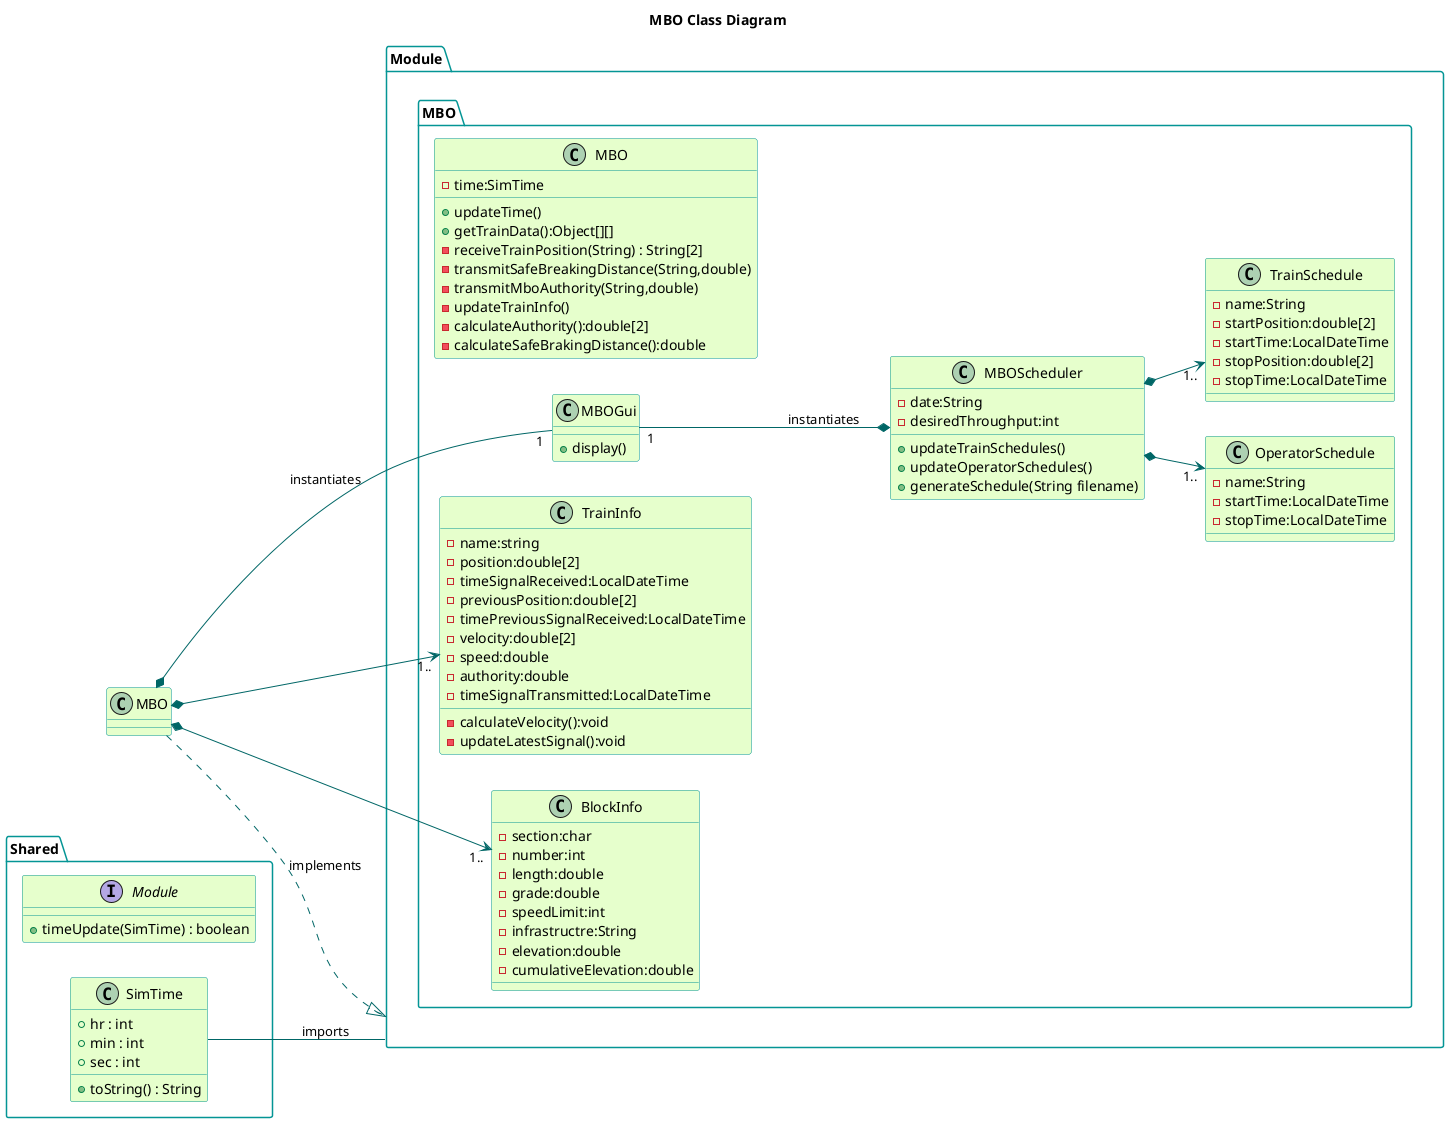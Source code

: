 @startuml

title MBO Class Diagram
'skinparam backgroundColor transparent'
skinparam classBackgroundColor #e6ffcc
skinparam classBorderColor 	#049595
skinparam packageBorderColor  #049595
skinparam arrowColor #006666

package "Module.MBO" {
	class MBO {
		-time:SimTime
		+updateTime()
		+getTrainData():Object[][]
		-receiveTrainPosition(String) : String[2]
 		-transmitSafeBreakingDistance(String,double)
 		-transmitMboAuthority(String,double)
		-updateTrainInfo()
		-calculateAuthority():double[2]
		-calculateSafeBrakingDistance():double
	}

	class MBOGui {
		+display()
	}

	class MBOScheduler {
		-date:String
		-desiredThroughput:int
		+updateTrainSchedules()
		+updateOperatorSchedules()
		+generateSchedule(String filename)
	}

	class TrainInfo {
		-name:string
		-position:double[2]
		-timeSignalReceived:LocalDateTime
		-previousPosition:double[2]
		-timePreviousSignalReceived:LocalDateTime
		-velocity:double[2]
		-speed:double
		-authority:double
		-timeSignalTransmitted:LocalDateTime
		-calculateVelocity():void
		-updateLatestSignal():void
	}

	class BlockInfo {
		-section:char
		-number:int
		-length:double
		-grade:double
		-speedLimit:int
		-infrastructre:String
		-elevation:double
		-cumulativeElevation:double
	}

	class OperatorSchedule {
		-name:String
		-startTime:LocalDateTime
		-stopTime:LocalDateTime
	}

	class TrainSchedule {
		-name:String
		-startPosition:double[2]
		-startTime:LocalDateTime
		-stopPosition:double[2]
		-stopTime:LocalDateTime
	}
}

package "Shared" {
	interface Module {
		+timeUpdate(SimTime) : boolean
	}
	
	class SimTime {
		+hr : int
		+min : int
		+sec : int
		+toString() : String
	}
}

left to right direction

MBOGui "1" --* MBO : instantiates
MBOGui "1" --* MBOScheduler : instantiates
SimTime -- Module : imports
MBO ..|> Module : implements
MBO *--> "1.." TrainInfo
MBO *--> "1.." BlockInfo
MBOScheduler *--> "1.." TrainSchedule
MBOScheduler *--> "1.." OperatorSchedule

@enduml

[MBO]-1..>[TrainInfo], [MBO]-1..>[BlockInfo]
[MBOScheduler]-1..>[TrainSchedule], [MBOScheduler]-1..>[OperatorSchedule]